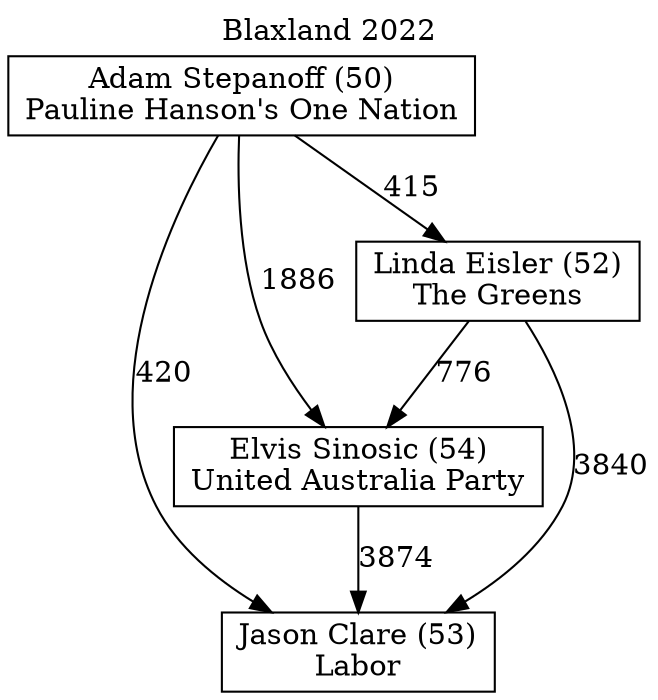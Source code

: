 // House preference flow
digraph "Jason Clare (53)_Blaxland_2022" {
	graph [label="Blaxland 2022" labelloc=t mclimit=10]
	node [shape=box]
	"Jason Clare (53)" [label="Jason Clare (53)
Labor"]
	"Elvis Sinosic (54)" [label="Elvis Sinosic (54)
United Australia Party"]
	"Adam Stepanoff (50)" [label="Adam Stepanoff (50)
Pauline Hanson's One Nation"]
	"Linda Eisler (52)" [label="Linda Eisler (52)
The Greens"]
	"Elvis Sinosic (54)" -> "Jason Clare (53)" [label=3874]
	"Adam Stepanoff (50)" -> "Jason Clare (53)" [label=420]
	"Linda Eisler (52)" -> "Jason Clare (53)" [label=3840]
	"Linda Eisler (52)" -> "Elvis Sinosic (54)" [label=776]
	"Adam Stepanoff (50)" -> "Elvis Sinosic (54)" [label=1886]
	"Adam Stepanoff (50)" -> "Linda Eisler (52)" [label=415]
}
